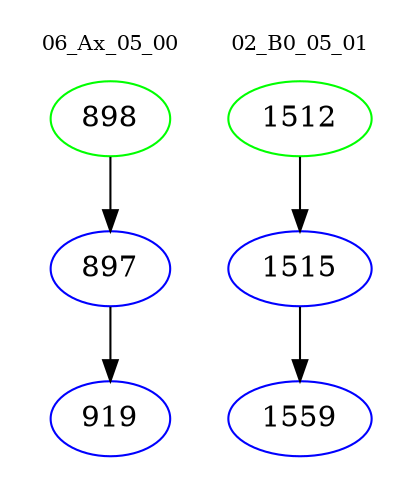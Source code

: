 digraph{
subgraph cluster_0 {
color = white
label = "06_Ax_05_00";
fontsize=10;
T0_898 [label="898", color="green"]
T0_898 -> T0_897 [color="black"]
T0_897 [label="897", color="blue"]
T0_897 -> T0_919 [color="black"]
T0_919 [label="919", color="blue"]
}
subgraph cluster_1 {
color = white
label = "02_B0_05_01";
fontsize=10;
T1_1512 [label="1512", color="green"]
T1_1512 -> T1_1515 [color="black"]
T1_1515 [label="1515", color="blue"]
T1_1515 -> T1_1559 [color="black"]
T1_1559 [label="1559", color="blue"]
}
}
